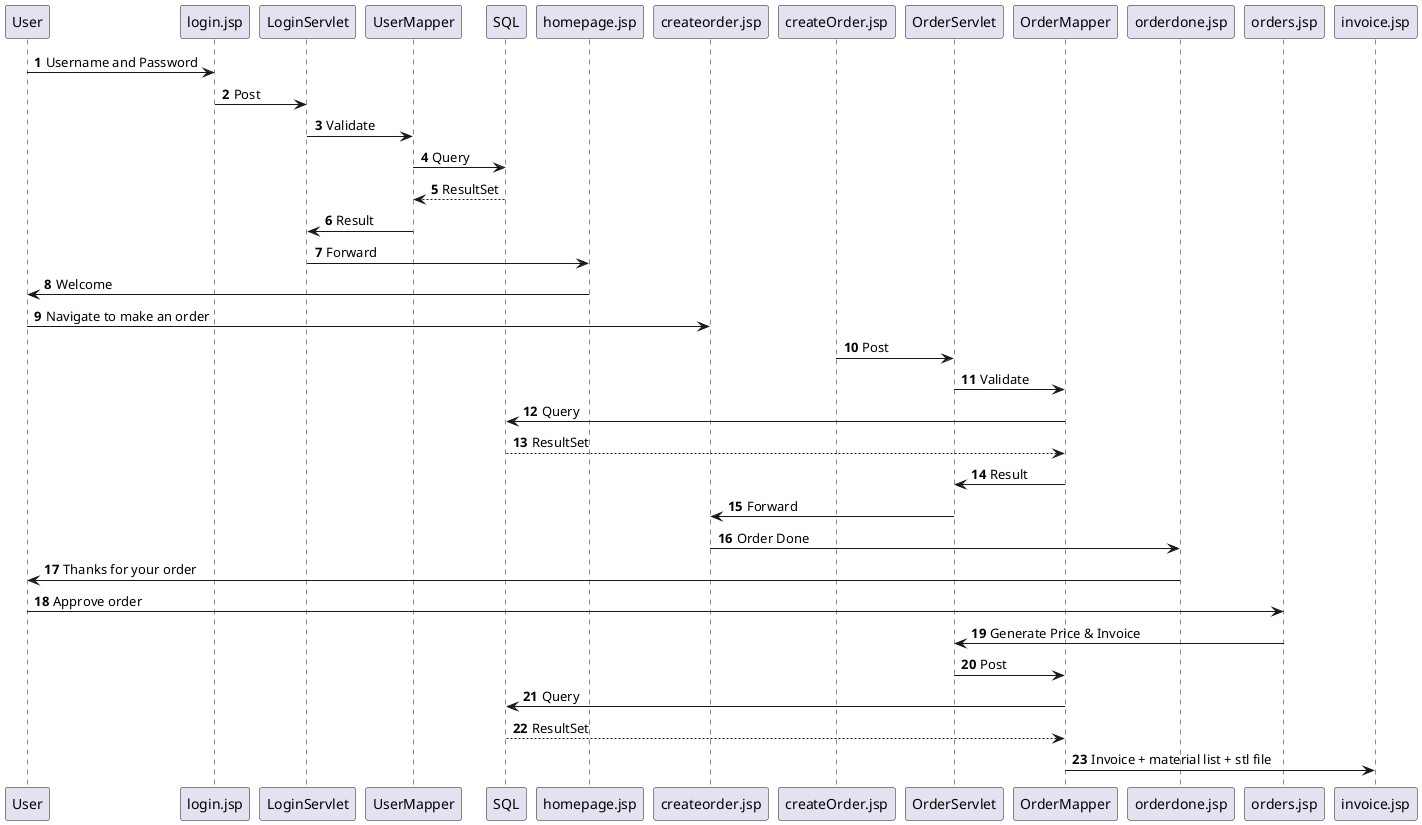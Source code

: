 @startuml
'https://plantuml.com/sequence-diagram

autonumber

User -> login.jsp: Username and Password
login.jsp -> LoginServlet: Post
LoginServlet -> UserMapper: Validate
UserMapper -> SQL: Query
SQL --> UserMapper: ResultSet
UserMapper -> LoginServlet: Result
LoginServlet -> homepage.jsp: Forward
homepage.jsp -> User: Welcome

User -> createorder.jsp: Navigate to make an order
createOrder.jsp -> OrderServlet: Post
OrderServlet -> OrderMapper: Validate
OrderMapper -> SQL: Query
SQL --> OrderMapper: ResultSet
OrderMapper -> OrderServlet: Result
OrderServlet -> createorder.jsp: Forward
createorder.jsp -> orderdone.jsp: Order Done
orderdone.jsp -> User: Thanks for your order

User -> orders.jsp: Approve order
orders.jsp -> OrderServlet: Generate Price & Invoice
OrderServlet -> OrderMapper: Post
OrderMapper -> SQL: Query
SQL --> OrderMapper: ResultSet
OrderMapper -> invoice.jsp: Invoice + material list + stl file


@enduml